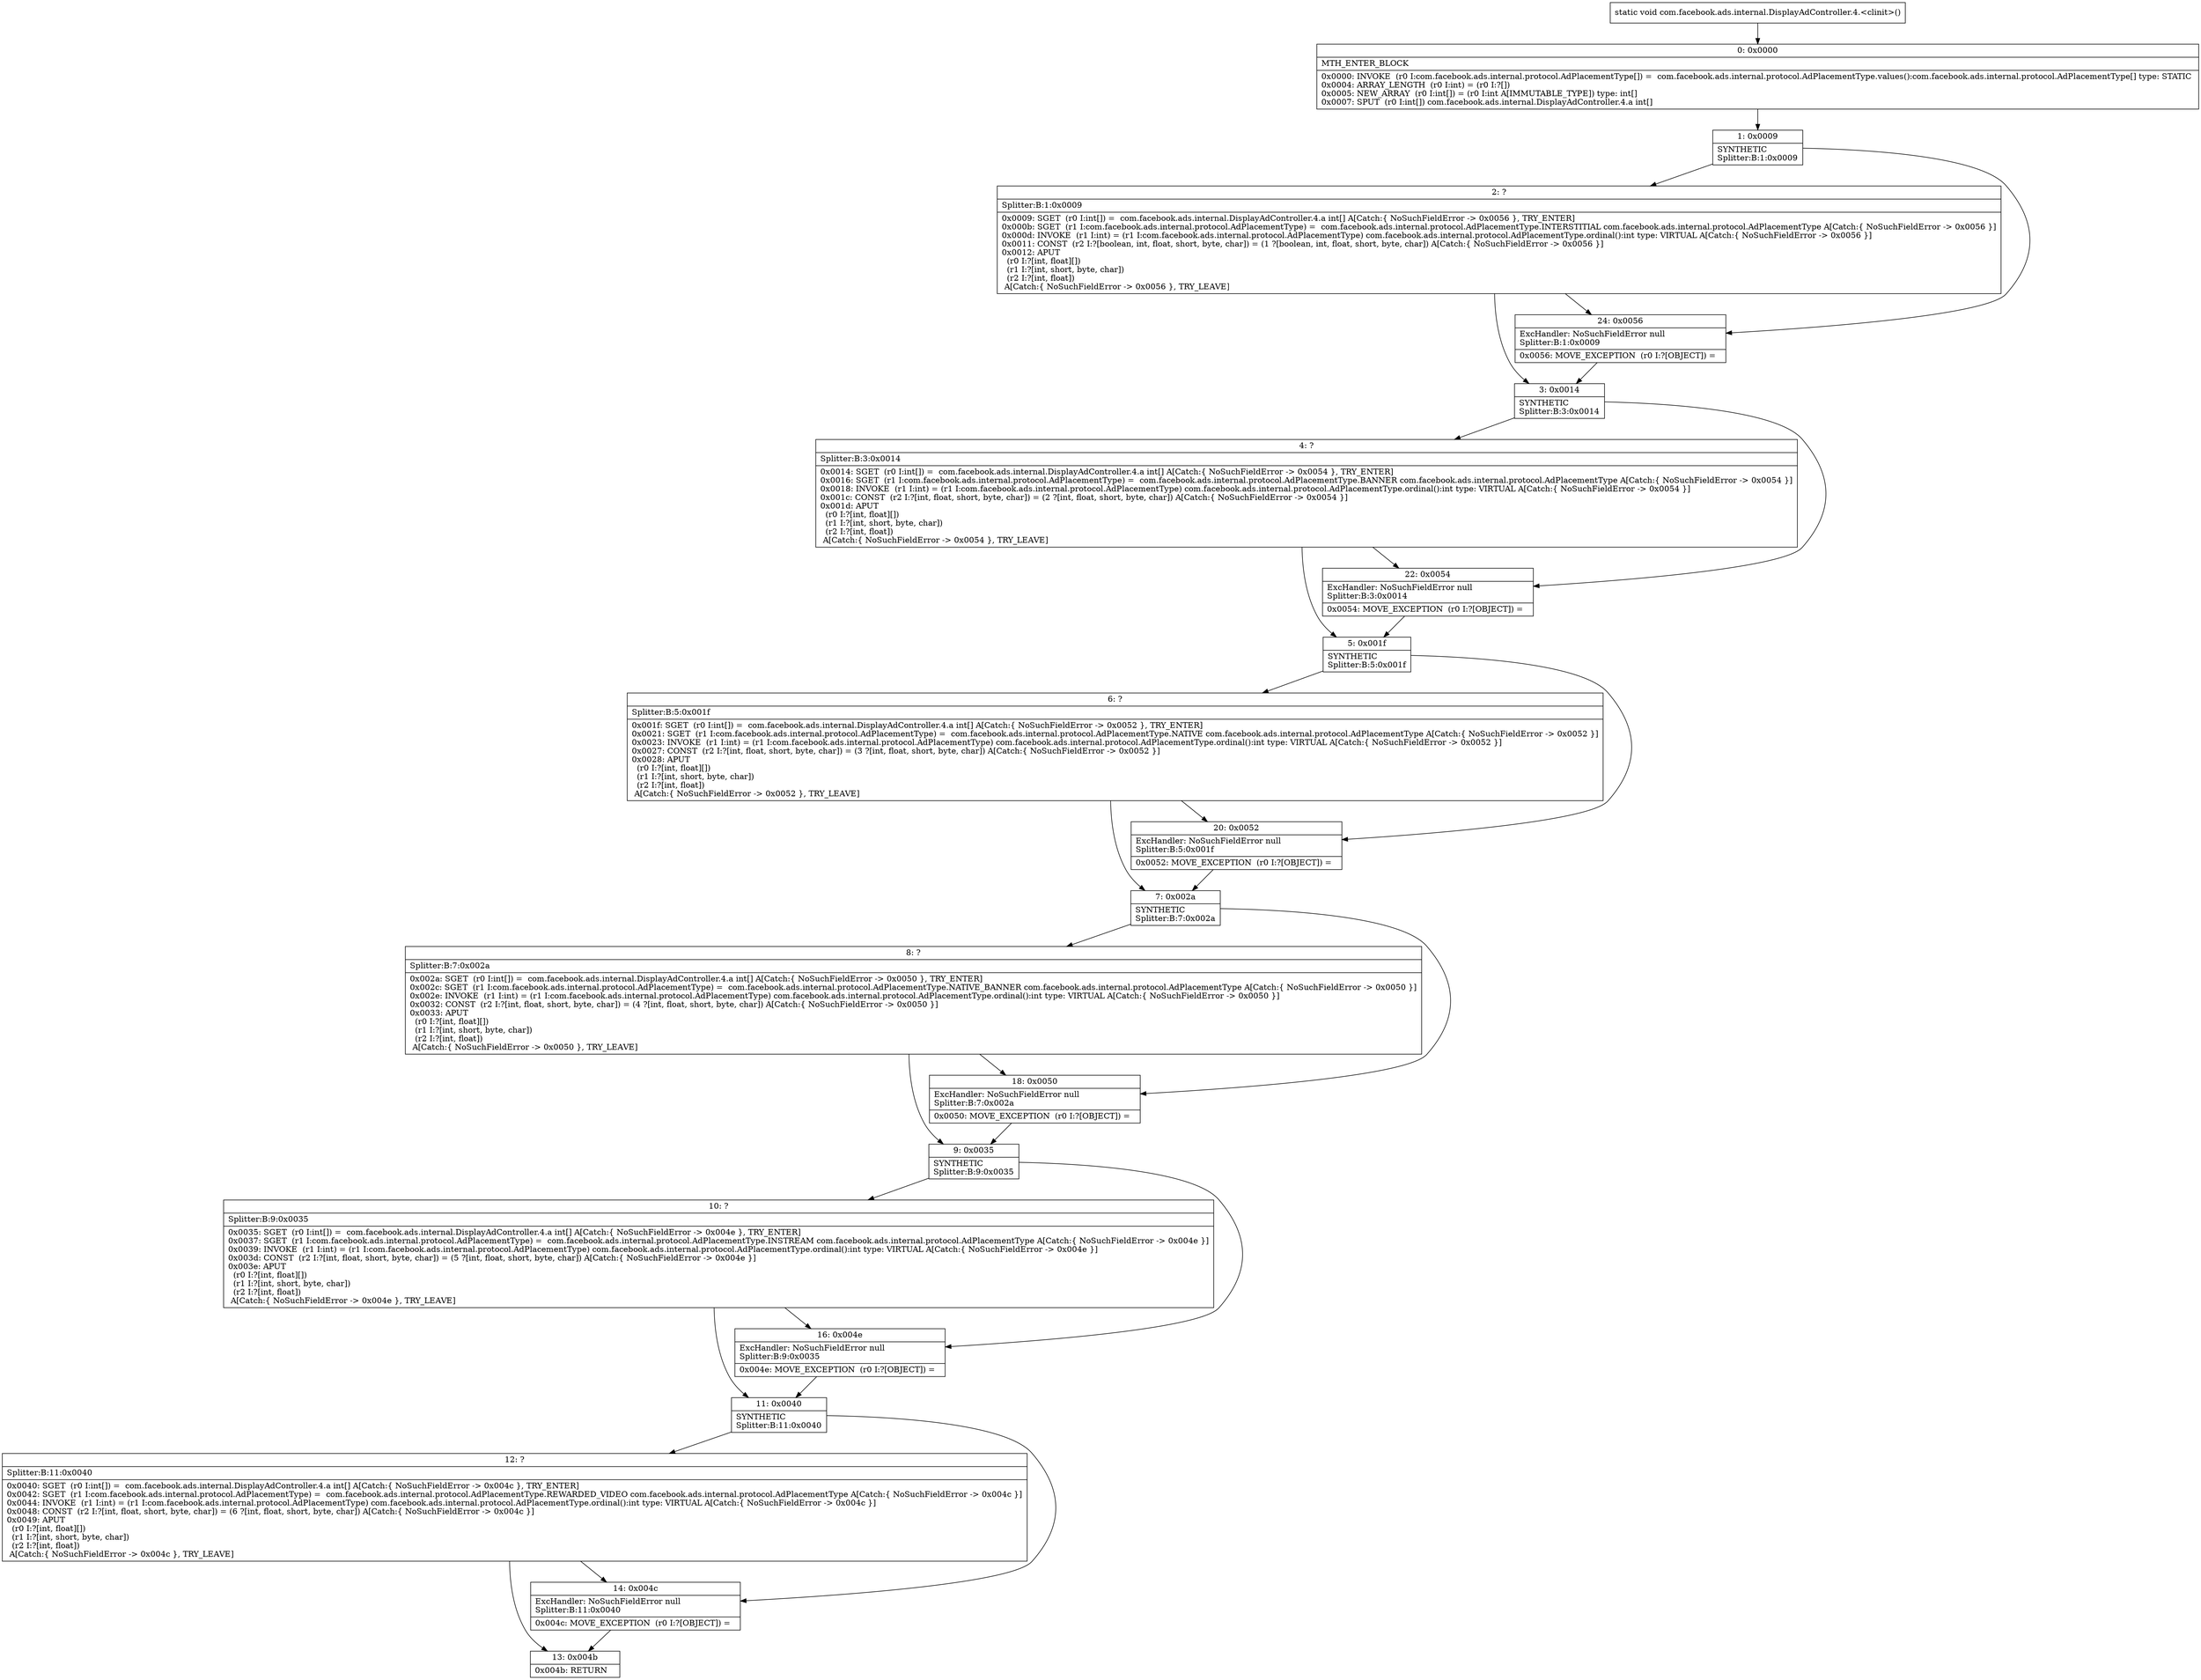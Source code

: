 digraph "CFG forcom.facebook.ads.internal.DisplayAdController.4.\<clinit\>()V" {
Node_0 [shape=record,label="{0\:\ 0x0000|MTH_ENTER_BLOCK\l|0x0000: INVOKE  (r0 I:com.facebook.ads.internal.protocol.AdPlacementType[]) =  com.facebook.ads.internal.protocol.AdPlacementType.values():com.facebook.ads.internal.protocol.AdPlacementType[] type: STATIC \l0x0004: ARRAY_LENGTH  (r0 I:int) = (r0 I:?[]) \l0x0005: NEW_ARRAY  (r0 I:int[]) = (r0 I:int A[IMMUTABLE_TYPE]) type: int[] \l0x0007: SPUT  (r0 I:int[]) com.facebook.ads.internal.DisplayAdController.4.a int[] \l}"];
Node_1 [shape=record,label="{1\:\ 0x0009|SYNTHETIC\lSplitter:B:1:0x0009\l}"];
Node_2 [shape=record,label="{2\:\ ?|Splitter:B:1:0x0009\l|0x0009: SGET  (r0 I:int[]) =  com.facebook.ads.internal.DisplayAdController.4.a int[] A[Catch:\{ NoSuchFieldError \-\> 0x0056 \}, TRY_ENTER]\l0x000b: SGET  (r1 I:com.facebook.ads.internal.protocol.AdPlacementType) =  com.facebook.ads.internal.protocol.AdPlacementType.INTERSTITIAL com.facebook.ads.internal.protocol.AdPlacementType A[Catch:\{ NoSuchFieldError \-\> 0x0056 \}]\l0x000d: INVOKE  (r1 I:int) = (r1 I:com.facebook.ads.internal.protocol.AdPlacementType) com.facebook.ads.internal.protocol.AdPlacementType.ordinal():int type: VIRTUAL A[Catch:\{ NoSuchFieldError \-\> 0x0056 \}]\l0x0011: CONST  (r2 I:?[boolean, int, float, short, byte, char]) = (1 ?[boolean, int, float, short, byte, char]) A[Catch:\{ NoSuchFieldError \-\> 0x0056 \}]\l0x0012: APUT  \l  (r0 I:?[int, float][])\l  (r1 I:?[int, short, byte, char])\l  (r2 I:?[int, float])\l A[Catch:\{ NoSuchFieldError \-\> 0x0056 \}, TRY_LEAVE]\l}"];
Node_3 [shape=record,label="{3\:\ 0x0014|SYNTHETIC\lSplitter:B:3:0x0014\l}"];
Node_4 [shape=record,label="{4\:\ ?|Splitter:B:3:0x0014\l|0x0014: SGET  (r0 I:int[]) =  com.facebook.ads.internal.DisplayAdController.4.a int[] A[Catch:\{ NoSuchFieldError \-\> 0x0054 \}, TRY_ENTER]\l0x0016: SGET  (r1 I:com.facebook.ads.internal.protocol.AdPlacementType) =  com.facebook.ads.internal.protocol.AdPlacementType.BANNER com.facebook.ads.internal.protocol.AdPlacementType A[Catch:\{ NoSuchFieldError \-\> 0x0054 \}]\l0x0018: INVOKE  (r1 I:int) = (r1 I:com.facebook.ads.internal.protocol.AdPlacementType) com.facebook.ads.internal.protocol.AdPlacementType.ordinal():int type: VIRTUAL A[Catch:\{ NoSuchFieldError \-\> 0x0054 \}]\l0x001c: CONST  (r2 I:?[int, float, short, byte, char]) = (2 ?[int, float, short, byte, char]) A[Catch:\{ NoSuchFieldError \-\> 0x0054 \}]\l0x001d: APUT  \l  (r0 I:?[int, float][])\l  (r1 I:?[int, short, byte, char])\l  (r2 I:?[int, float])\l A[Catch:\{ NoSuchFieldError \-\> 0x0054 \}, TRY_LEAVE]\l}"];
Node_5 [shape=record,label="{5\:\ 0x001f|SYNTHETIC\lSplitter:B:5:0x001f\l}"];
Node_6 [shape=record,label="{6\:\ ?|Splitter:B:5:0x001f\l|0x001f: SGET  (r0 I:int[]) =  com.facebook.ads.internal.DisplayAdController.4.a int[] A[Catch:\{ NoSuchFieldError \-\> 0x0052 \}, TRY_ENTER]\l0x0021: SGET  (r1 I:com.facebook.ads.internal.protocol.AdPlacementType) =  com.facebook.ads.internal.protocol.AdPlacementType.NATIVE com.facebook.ads.internal.protocol.AdPlacementType A[Catch:\{ NoSuchFieldError \-\> 0x0052 \}]\l0x0023: INVOKE  (r1 I:int) = (r1 I:com.facebook.ads.internal.protocol.AdPlacementType) com.facebook.ads.internal.protocol.AdPlacementType.ordinal():int type: VIRTUAL A[Catch:\{ NoSuchFieldError \-\> 0x0052 \}]\l0x0027: CONST  (r2 I:?[int, float, short, byte, char]) = (3 ?[int, float, short, byte, char]) A[Catch:\{ NoSuchFieldError \-\> 0x0052 \}]\l0x0028: APUT  \l  (r0 I:?[int, float][])\l  (r1 I:?[int, short, byte, char])\l  (r2 I:?[int, float])\l A[Catch:\{ NoSuchFieldError \-\> 0x0052 \}, TRY_LEAVE]\l}"];
Node_7 [shape=record,label="{7\:\ 0x002a|SYNTHETIC\lSplitter:B:7:0x002a\l}"];
Node_8 [shape=record,label="{8\:\ ?|Splitter:B:7:0x002a\l|0x002a: SGET  (r0 I:int[]) =  com.facebook.ads.internal.DisplayAdController.4.a int[] A[Catch:\{ NoSuchFieldError \-\> 0x0050 \}, TRY_ENTER]\l0x002c: SGET  (r1 I:com.facebook.ads.internal.protocol.AdPlacementType) =  com.facebook.ads.internal.protocol.AdPlacementType.NATIVE_BANNER com.facebook.ads.internal.protocol.AdPlacementType A[Catch:\{ NoSuchFieldError \-\> 0x0050 \}]\l0x002e: INVOKE  (r1 I:int) = (r1 I:com.facebook.ads.internal.protocol.AdPlacementType) com.facebook.ads.internal.protocol.AdPlacementType.ordinal():int type: VIRTUAL A[Catch:\{ NoSuchFieldError \-\> 0x0050 \}]\l0x0032: CONST  (r2 I:?[int, float, short, byte, char]) = (4 ?[int, float, short, byte, char]) A[Catch:\{ NoSuchFieldError \-\> 0x0050 \}]\l0x0033: APUT  \l  (r0 I:?[int, float][])\l  (r1 I:?[int, short, byte, char])\l  (r2 I:?[int, float])\l A[Catch:\{ NoSuchFieldError \-\> 0x0050 \}, TRY_LEAVE]\l}"];
Node_9 [shape=record,label="{9\:\ 0x0035|SYNTHETIC\lSplitter:B:9:0x0035\l}"];
Node_10 [shape=record,label="{10\:\ ?|Splitter:B:9:0x0035\l|0x0035: SGET  (r0 I:int[]) =  com.facebook.ads.internal.DisplayAdController.4.a int[] A[Catch:\{ NoSuchFieldError \-\> 0x004e \}, TRY_ENTER]\l0x0037: SGET  (r1 I:com.facebook.ads.internal.protocol.AdPlacementType) =  com.facebook.ads.internal.protocol.AdPlacementType.INSTREAM com.facebook.ads.internal.protocol.AdPlacementType A[Catch:\{ NoSuchFieldError \-\> 0x004e \}]\l0x0039: INVOKE  (r1 I:int) = (r1 I:com.facebook.ads.internal.protocol.AdPlacementType) com.facebook.ads.internal.protocol.AdPlacementType.ordinal():int type: VIRTUAL A[Catch:\{ NoSuchFieldError \-\> 0x004e \}]\l0x003d: CONST  (r2 I:?[int, float, short, byte, char]) = (5 ?[int, float, short, byte, char]) A[Catch:\{ NoSuchFieldError \-\> 0x004e \}]\l0x003e: APUT  \l  (r0 I:?[int, float][])\l  (r1 I:?[int, short, byte, char])\l  (r2 I:?[int, float])\l A[Catch:\{ NoSuchFieldError \-\> 0x004e \}, TRY_LEAVE]\l}"];
Node_11 [shape=record,label="{11\:\ 0x0040|SYNTHETIC\lSplitter:B:11:0x0040\l}"];
Node_12 [shape=record,label="{12\:\ ?|Splitter:B:11:0x0040\l|0x0040: SGET  (r0 I:int[]) =  com.facebook.ads.internal.DisplayAdController.4.a int[] A[Catch:\{ NoSuchFieldError \-\> 0x004c \}, TRY_ENTER]\l0x0042: SGET  (r1 I:com.facebook.ads.internal.protocol.AdPlacementType) =  com.facebook.ads.internal.protocol.AdPlacementType.REWARDED_VIDEO com.facebook.ads.internal.protocol.AdPlacementType A[Catch:\{ NoSuchFieldError \-\> 0x004c \}]\l0x0044: INVOKE  (r1 I:int) = (r1 I:com.facebook.ads.internal.protocol.AdPlacementType) com.facebook.ads.internal.protocol.AdPlacementType.ordinal():int type: VIRTUAL A[Catch:\{ NoSuchFieldError \-\> 0x004c \}]\l0x0048: CONST  (r2 I:?[int, float, short, byte, char]) = (6 ?[int, float, short, byte, char]) A[Catch:\{ NoSuchFieldError \-\> 0x004c \}]\l0x0049: APUT  \l  (r0 I:?[int, float][])\l  (r1 I:?[int, short, byte, char])\l  (r2 I:?[int, float])\l A[Catch:\{ NoSuchFieldError \-\> 0x004c \}, TRY_LEAVE]\l}"];
Node_13 [shape=record,label="{13\:\ 0x004b|0x004b: RETURN   \l}"];
Node_14 [shape=record,label="{14\:\ 0x004c|ExcHandler: NoSuchFieldError null\lSplitter:B:11:0x0040\l|0x004c: MOVE_EXCEPTION  (r0 I:?[OBJECT]) =  \l}"];
Node_16 [shape=record,label="{16\:\ 0x004e|ExcHandler: NoSuchFieldError null\lSplitter:B:9:0x0035\l|0x004e: MOVE_EXCEPTION  (r0 I:?[OBJECT]) =  \l}"];
Node_18 [shape=record,label="{18\:\ 0x0050|ExcHandler: NoSuchFieldError null\lSplitter:B:7:0x002a\l|0x0050: MOVE_EXCEPTION  (r0 I:?[OBJECT]) =  \l}"];
Node_20 [shape=record,label="{20\:\ 0x0052|ExcHandler: NoSuchFieldError null\lSplitter:B:5:0x001f\l|0x0052: MOVE_EXCEPTION  (r0 I:?[OBJECT]) =  \l}"];
Node_22 [shape=record,label="{22\:\ 0x0054|ExcHandler: NoSuchFieldError null\lSplitter:B:3:0x0014\l|0x0054: MOVE_EXCEPTION  (r0 I:?[OBJECT]) =  \l}"];
Node_24 [shape=record,label="{24\:\ 0x0056|ExcHandler: NoSuchFieldError null\lSplitter:B:1:0x0009\l|0x0056: MOVE_EXCEPTION  (r0 I:?[OBJECT]) =  \l}"];
MethodNode[shape=record,label="{static void com.facebook.ads.internal.DisplayAdController.4.\<clinit\>() }"];
MethodNode -> Node_0;
Node_0 -> Node_1;
Node_1 -> Node_2;
Node_1 -> Node_24;
Node_2 -> Node_3;
Node_2 -> Node_24;
Node_3 -> Node_4;
Node_3 -> Node_22;
Node_4 -> Node_5;
Node_4 -> Node_22;
Node_5 -> Node_6;
Node_5 -> Node_20;
Node_6 -> Node_7;
Node_6 -> Node_20;
Node_7 -> Node_8;
Node_7 -> Node_18;
Node_8 -> Node_9;
Node_8 -> Node_18;
Node_9 -> Node_10;
Node_9 -> Node_16;
Node_10 -> Node_11;
Node_10 -> Node_16;
Node_11 -> Node_12;
Node_11 -> Node_14;
Node_12 -> Node_13;
Node_12 -> Node_14;
Node_14 -> Node_13;
Node_16 -> Node_11;
Node_18 -> Node_9;
Node_20 -> Node_7;
Node_22 -> Node_5;
Node_24 -> Node_3;
}

